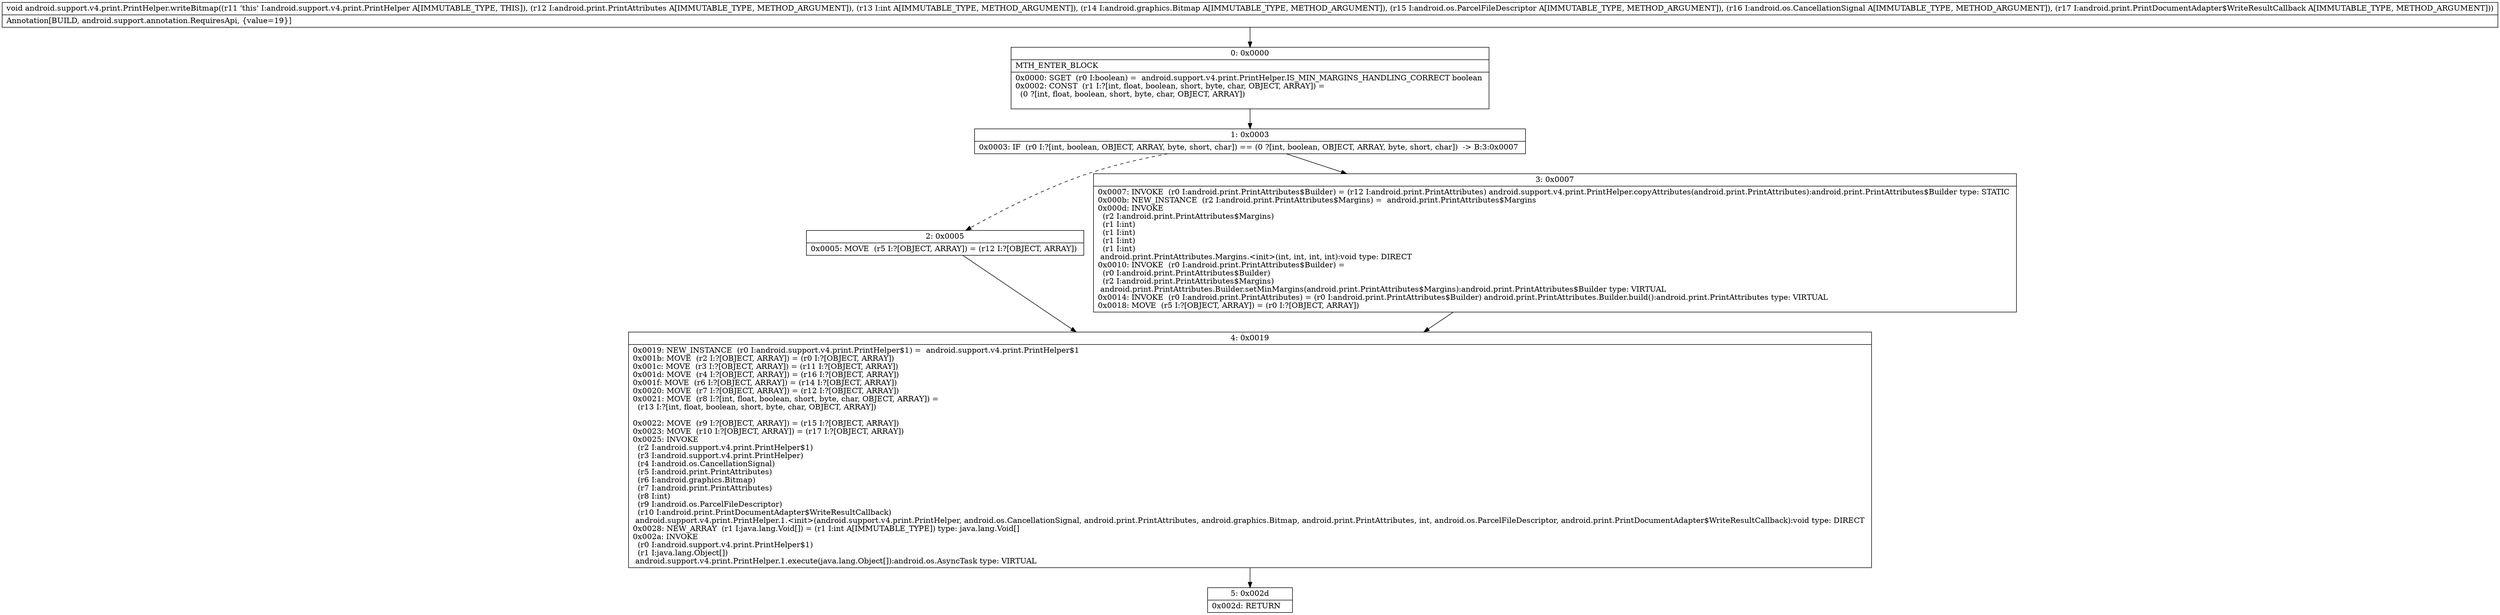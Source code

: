 digraph "CFG forandroid.support.v4.print.PrintHelper.writeBitmap(Landroid\/print\/PrintAttributes;ILandroid\/graphics\/Bitmap;Landroid\/os\/ParcelFileDescriptor;Landroid\/os\/CancellationSignal;Landroid\/print\/PrintDocumentAdapter$WriteResultCallback;)V" {
Node_0 [shape=record,label="{0\:\ 0x0000|MTH_ENTER_BLOCK\l|0x0000: SGET  (r0 I:boolean) =  android.support.v4.print.PrintHelper.IS_MIN_MARGINS_HANDLING_CORRECT boolean \l0x0002: CONST  (r1 I:?[int, float, boolean, short, byte, char, OBJECT, ARRAY]) = \l  (0 ?[int, float, boolean, short, byte, char, OBJECT, ARRAY])\l \l}"];
Node_1 [shape=record,label="{1\:\ 0x0003|0x0003: IF  (r0 I:?[int, boolean, OBJECT, ARRAY, byte, short, char]) == (0 ?[int, boolean, OBJECT, ARRAY, byte, short, char])  \-\> B:3:0x0007 \l}"];
Node_2 [shape=record,label="{2\:\ 0x0005|0x0005: MOVE  (r5 I:?[OBJECT, ARRAY]) = (r12 I:?[OBJECT, ARRAY]) \l}"];
Node_3 [shape=record,label="{3\:\ 0x0007|0x0007: INVOKE  (r0 I:android.print.PrintAttributes$Builder) = (r12 I:android.print.PrintAttributes) android.support.v4.print.PrintHelper.copyAttributes(android.print.PrintAttributes):android.print.PrintAttributes$Builder type: STATIC \l0x000b: NEW_INSTANCE  (r2 I:android.print.PrintAttributes$Margins) =  android.print.PrintAttributes$Margins \l0x000d: INVOKE  \l  (r2 I:android.print.PrintAttributes$Margins)\l  (r1 I:int)\l  (r1 I:int)\l  (r1 I:int)\l  (r1 I:int)\l android.print.PrintAttributes.Margins.\<init\>(int, int, int, int):void type: DIRECT \l0x0010: INVOKE  (r0 I:android.print.PrintAttributes$Builder) = \l  (r0 I:android.print.PrintAttributes$Builder)\l  (r2 I:android.print.PrintAttributes$Margins)\l android.print.PrintAttributes.Builder.setMinMargins(android.print.PrintAttributes$Margins):android.print.PrintAttributes$Builder type: VIRTUAL \l0x0014: INVOKE  (r0 I:android.print.PrintAttributes) = (r0 I:android.print.PrintAttributes$Builder) android.print.PrintAttributes.Builder.build():android.print.PrintAttributes type: VIRTUAL \l0x0018: MOVE  (r5 I:?[OBJECT, ARRAY]) = (r0 I:?[OBJECT, ARRAY]) \l}"];
Node_4 [shape=record,label="{4\:\ 0x0019|0x0019: NEW_INSTANCE  (r0 I:android.support.v4.print.PrintHelper$1) =  android.support.v4.print.PrintHelper$1 \l0x001b: MOVE  (r2 I:?[OBJECT, ARRAY]) = (r0 I:?[OBJECT, ARRAY]) \l0x001c: MOVE  (r3 I:?[OBJECT, ARRAY]) = (r11 I:?[OBJECT, ARRAY]) \l0x001d: MOVE  (r4 I:?[OBJECT, ARRAY]) = (r16 I:?[OBJECT, ARRAY]) \l0x001f: MOVE  (r6 I:?[OBJECT, ARRAY]) = (r14 I:?[OBJECT, ARRAY]) \l0x0020: MOVE  (r7 I:?[OBJECT, ARRAY]) = (r12 I:?[OBJECT, ARRAY]) \l0x0021: MOVE  (r8 I:?[int, float, boolean, short, byte, char, OBJECT, ARRAY]) = \l  (r13 I:?[int, float, boolean, short, byte, char, OBJECT, ARRAY])\l \l0x0022: MOVE  (r9 I:?[OBJECT, ARRAY]) = (r15 I:?[OBJECT, ARRAY]) \l0x0023: MOVE  (r10 I:?[OBJECT, ARRAY]) = (r17 I:?[OBJECT, ARRAY]) \l0x0025: INVOKE  \l  (r2 I:android.support.v4.print.PrintHelper$1)\l  (r3 I:android.support.v4.print.PrintHelper)\l  (r4 I:android.os.CancellationSignal)\l  (r5 I:android.print.PrintAttributes)\l  (r6 I:android.graphics.Bitmap)\l  (r7 I:android.print.PrintAttributes)\l  (r8 I:int)\l  (r9 I:android.os.ParcelFileDescriptor)\l  (r10 I:android.print.PrintDocumentAdapter$WriteResultCallback)\l android.support.v4.print.PrintHelper.1.\<init\>(android.support.v4.print.PrintHelper, android.os.CancellationSignal, android.print.PrintAttributes, android.graphics.Bitmap, android.print.PrintAttributes, int, android.os.ParcelFileDescriptor, android.print.PrintDocumentAdapter$WriteResultCallback):void type: DIRECT \l0x0028: NEW_ARRAY  (r1 I:java.lang.Void[]) = (r1 I:int A[IMMUTABLE_TYPE]) type: java.lang.Void[] \l0x002a: INVOKE  \l  (r0 I:android.support.v4.print.PrintHelper$1)\l  (r1 I:java.lang.Object[])\l android.support.v4.print.PrintHelper.1.execute(java.lang.Object[]):android.os.AsyncTask type: VIRTUAL \l}"];
Node_5 [shape=record,label="{5\:\ 0x002d|0x002d: RETURN   \l}"];
MethodNode[shape=record,label="{void android.support.v4.print.PrintHelper.writeBitmap((r11 'this' I:android.support.v4.print.PrintHelper A[IMMUTABLE_TYPE, THIS]), (r12 I:android.print.PrintAttributes A[IMMUTABLE_TYPE, METHOD_ARGUMENT]), (r13 I:int A[IMMUTABLE_TYPE, METHOD_ARGUMENT]), (r14 I:android.graphics.Bitmap A[IMMUTABLE_TYPE, METHOD_ARGUMENT]), (r15 I:android.os.ParcelFileDescriptor A[IMMUTABLE_TYPE, METHOD_ARGUMENT]), (r16 I:android.os.CancellationSignal A[IMMUTABLE_TYPE, METHOD_ARGUMENT]), (r17 I:android.print.PrintDocumentAdapter$WriteResultCallback A[IMMUTABLE_TYPE, METHOD_ARGUMENT]))  | Annotation[BUILD, android.support.annotation.RequiresApi, \{value=19\}]\l}"];
MethodNode -> Node_0;
Node_0 -> Node_1;
Node_1 -> Node_2[style=dashed];
Node_1 -> Node_3;
Node_2 -> Node_4;
Node_3 -> Node_4;
Node_4 -> Node_5;
}

